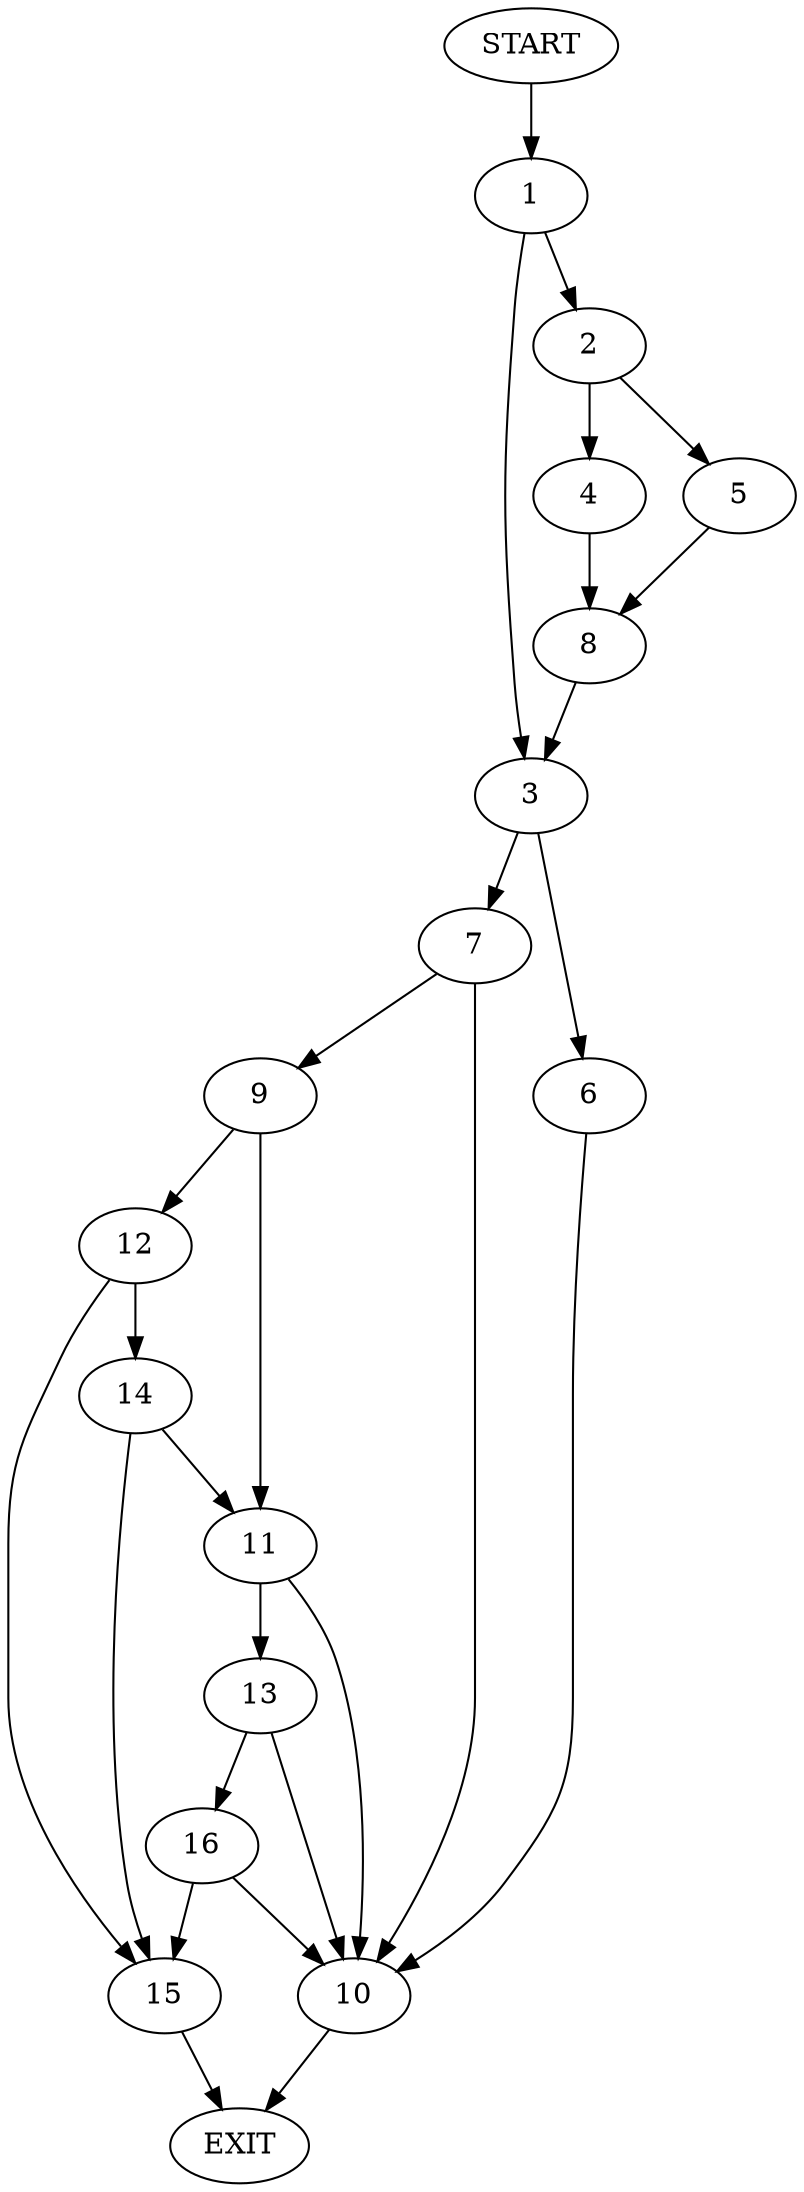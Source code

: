 digraph {
0 [label="START"]
17 [label="EXIT"]
0 -> 1
1 -> 2
1 -> 3
2 -> 4
2 -> 5
3 -> 6
3 -> 7
4 -> 8
5 -> 8
8 -> 3
7 -> 9
7 -> 10
6 -> 10
9 -> 11
9 -> 12
10 -> 17
11 -> 10
11 -> 13
12 -> 14
12 -> 15
14 -> 11
14 -> 15
15 -> 17
13 -> 16
13 -> 10
16 -> 10
16 -> 15
}
